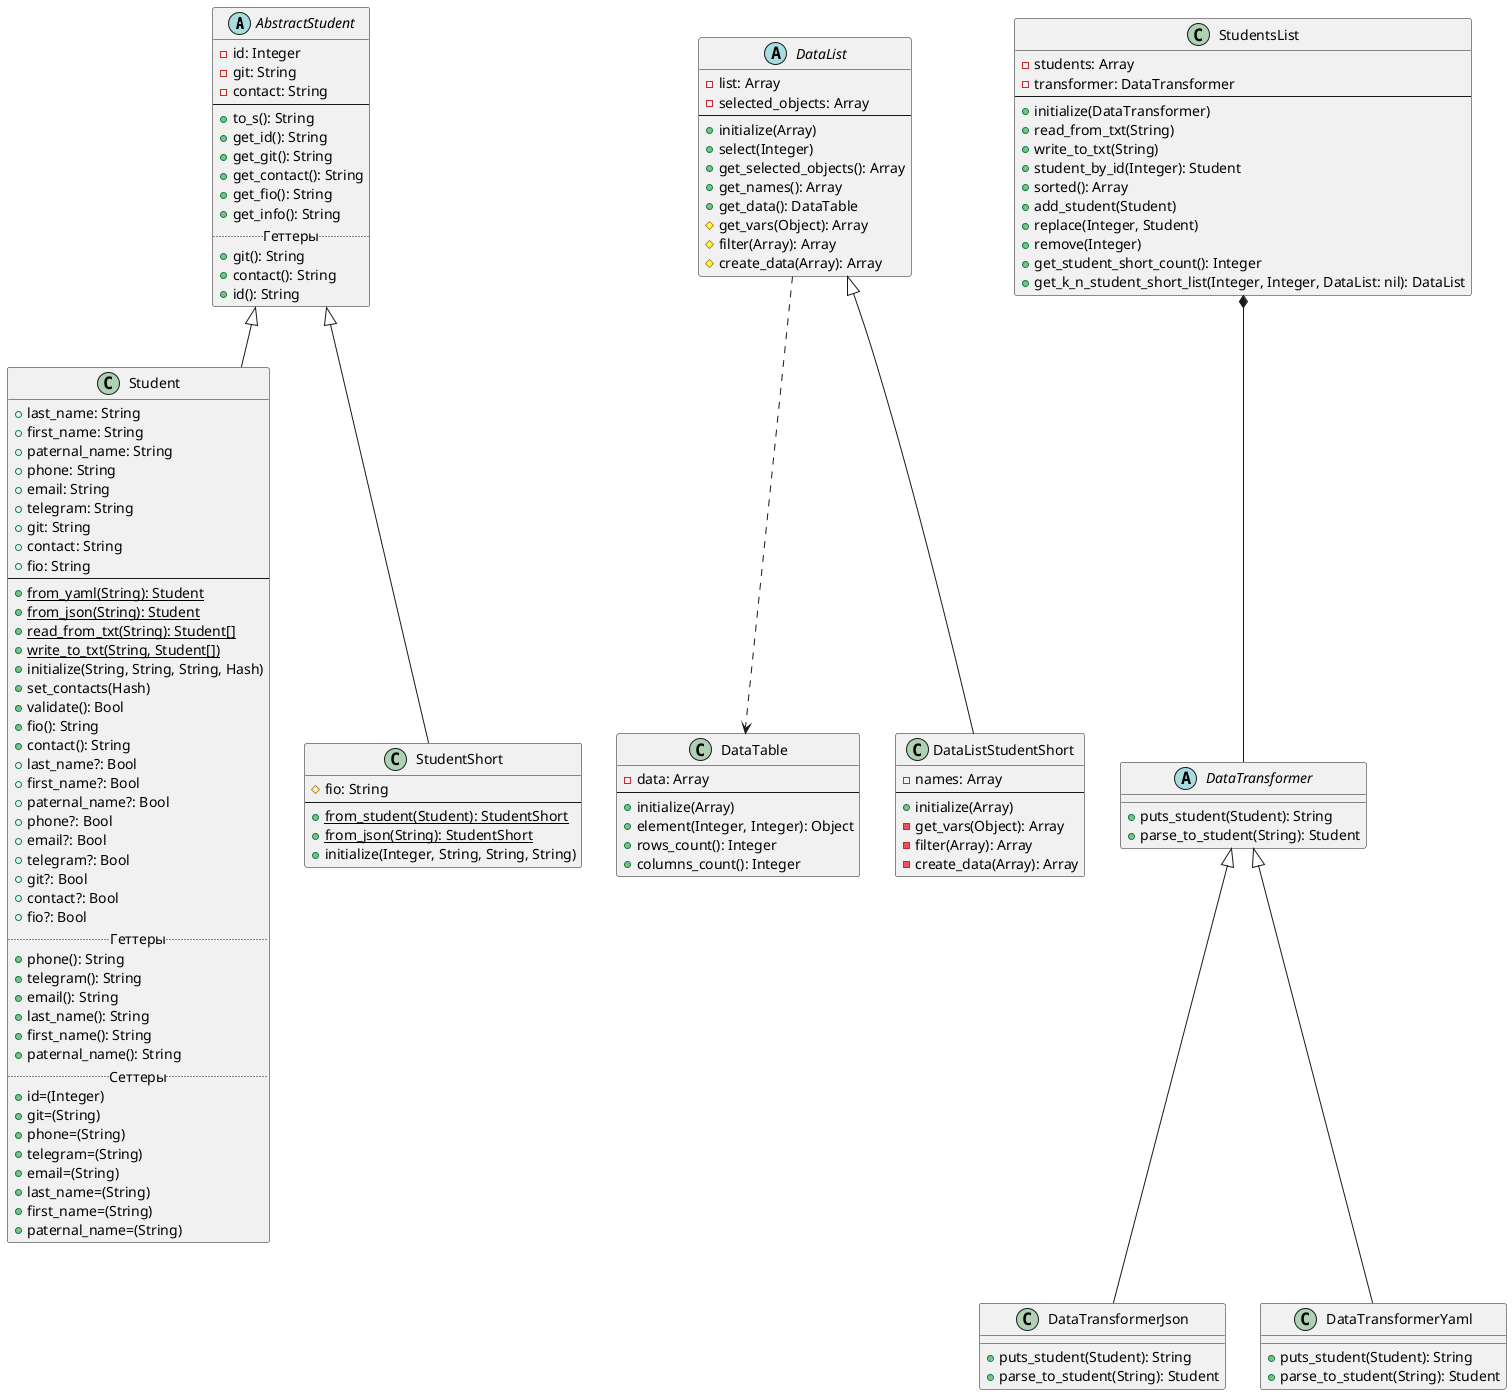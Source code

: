 @startuml
'https://plantuml.com/class-diagram

abstract class AbstractStudent {
    -id: Integer
    -git: String
    -contact: String
    --
    +to_s(): String
    +get_id(): String
    +get_git(): String
    +get_contact(): String
    +get_fio(): String
    +get_info(): String
    .. Геттеры ..
    +git(): String
    +contact(): String
    +id(): String
}
class Student extends AbstractStudent {
    +last_name: String
    +first_name: String
    +paternal_name: String
    +phone: String
    +email: String
    +telegram: String
    +git: String
    +contact: String
    +fio: String
    --
    +{static}from_yaml(String): Student
    +{static}from_json(String): Student
    +{static}read_from_txt(String): Student[]
    +{static}write_to_txt(String, Student[])
    +initialize(String, String, String, Hash)
    +set_contacts(Hash)
    +validate(): Bool
    +fio(): String
    +contact(): String
    +last_name?: Bool
    +first_name?: Bool
    +paternal_name?: Bool
    +phone?: Bool
    +email?: Bool
    +telegram?: Bool
    +git?: Bool
    +contact?: Bool
    +fio?: Bool
    .. Геттеры ..
    +phone(): String
    +telegram(): String
    +email(): String
    +last_name(): String
    +first_name(): String
    +paternal_name(): String
    .. Сеттеры ..
    +id=(Integer)
    +git=(String)
    +phone=(String)
    +telegram=(String)
    +email=(String)
    +last_name=(String)
    +first_name=(String)
    +paternal_name=(String)
}
class StudentShort extends AbstractStudent {
    #fio: String
    --
    +{static}from_student(Student): StudentShort
    +{static}from_json(String): StudentShort
    +initialize(Integer, String, String, String)
}
class DataTable {
    -data: Array
    --
    +initialize(Array)
    +element(Integer, Integer): Object
    +rows_count(): Integer
    +columns_count(): Integer
}
abstract class DataList {
    -list: Array
    -selected_objects: Array
    --
    +initialize(Array)
    +select(Integer)
    +get_selected_objects(): Array
    +get_names(): Array
    +get_data(): DataTable
    #get_vars(Object): Array
    #filter(Array): Array
    #create_data(Array): Array
}
class DataListStudentShort extends DataList {
    -names: Array
    --
    +initialize(Array)
    -get_vars(Object): Array
    -filter(Array): Array
    -create_data(Array): Array
}

class StudentsList {
    -students: Array
    -transformer: DataTransformer
    --
    +initialize(DataTransformer)
    +read_from_txt(String)
    +write_to_txt(String)
    +student_by_id(Integer): Student
    +sorted(): Array
    +add_student(Student)
    +replace(Integer, Student)
    +remove(Integer)
    +get_student_short_count(): Integer
    +get_k_n_student_short_list(Integer, Integer, DataList: nil): DataList
}

abstract class DataTransformer {
    +puts_student(Student): String
    +parse_to_student(String): Student
}

class DataTransformerJson extends DataTransformer {
    +puts_student(Student): String
    +parse_to_student(String): Student
}
class DataTransformerYaml extends DataTransformer {
    +puts_student(Student): String
    +parse_to_student(String): Student
}
DataList ..> DataTable
StudentsList *-- DataTransformer
@enduml